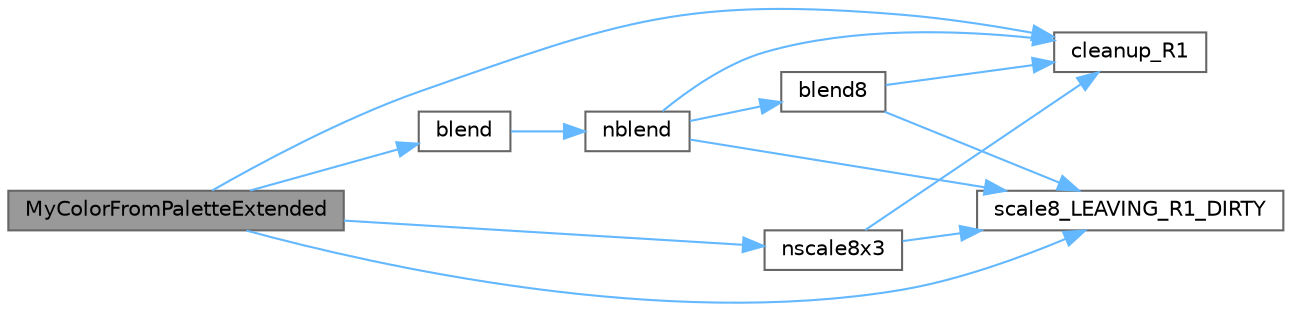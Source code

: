 digraph "MyColorFromPaletteExtended"
{
 // LATEX_PDF_SIZE
  bgcolor="transparent";
  edge [fontname=Helvetica,fontsize=10,labelfontname=Helvetica,labelfontsize=10];
  node [fontname=Helvetica,fontsize=10,shape=box,height=0.2,width=0.4];
  rankdir="LR";
  Node1 [id="Node000001",label="MyColorFromPaletteExtended",height=0.2,width=0.4,color="gray40", fillcolor="grey60", style="filled", fontcolor="black",tooltip=" "];
  Node1 -> Node2 [id="edge1_Node000001_Node000002",color="steelblue1",style="solid",tooltip=" "];
  Node2 [id="Node000002",label="blend",height=0.2,width=0.4,color="grey40", fillcolor="white", style="filled",URL="$dc/db8/group___color_blends.html#ga4f06b4423f71f77346aaf5dabe7dd05c",tooltip="Computes a new color blended some fraction of the way between two other colors."];
  Node2 -> Node3 [id="edge2_Node000002_Node000003",color="steelblue1",style="solid",tooltip=" "];
  Node3 [id="Node000003",label="nblend",height=0.2,width=0.4,color="grey40", fillcolor="white", style="filled",URL="$dc/db8/group___color_blends.html#ga325120664a9c9b41abceee65303b0c4e",tooltip="Destructively modifies one color, blending in a given fraction of an overlay color."];
  Node3 -> Node4 [id="edge3_Node000003_Node000004",color="steelblue1",style="solid",tooltip=" "];
  Node4 [id="Node000004",label="blend8",height=0.2,width=0.4,color="grey40", fillcolor="white", style="filled",URL="$d5/d98/group___math.html#ga9a604de042246d6c87fdbfdd5578f377",tooltip="Blend a variable proportion (0-255) of one byte to another."];
  Node4 -> Node5 [id="edge4_Node000004_Node000005",color="steelblue1",style="solid",tooltip=" "];
  Node5 [id="Node000005",label="cleanup_R1",height=0.2,width=0.4,color="grey40", fillcolor="white", style="filled",URL="$d0/da5/group___scaling_dirty.html#ga3fade00fb4cf5b937b973128198a7a79",tooltip="Clean up the r1 register after a series of *LEAVING_R1_DIRTY calls."];
  Node4 -> Node6 [id="edge5_Node000004_Node000006",color="steelblue1",style="solid",tooltip=" "];
  Node6 [id="Node000006",label="scale8_LEAVING_R1_DIRTY",height=0.2,width=0.4,color="grey40", fillcolor="white", style="filled",URL="$d0/da5/group___scaling_dirty.html#ga7386235cada3aca429b189681d2ec56d",tooltip="This version of scale8() does not clean up the R1 register on AVR."];
  Node3 -> Node5 [id="edge6_Node000003_Node000005",color="steelblue1",style="solid",tooltip=" "];
  Node3 -> Node6 [id="edge7_Node000003_Node000006",color="steelblue1",style="solid",tooltip=" "];
  Node1 -> Node5 [id="edge8_Node000001_Node000005",color="steelblue1",style="solid",tooltip=" "];
  Node1 -> Node7 [id="edge9_Node000001_Node000007",color="steelblue1",style="solid",tooltip=" "];
  Node7 [id="Node000007",label="nscale8x3",height=0.2,width=0.4,color="grey40", fillcolor="white", style="filled",URL="$d0/da8/group___scaling.html#ga39bf87e5526120889086cab19ac749b1",tooltip="Scale three one-byte values by a fourth one, which is treated as the numerator of a fraction whose de..."];
  Node7 -> Node5 [id="edge10_Node000007_Node000005",color="steelblue1",style="solid",tooltip=" "];
  Node7 -> Node6 [id="edge11_Node000007_Node000006",color="steelblue1",style="solid",tooltip=" "];
  Node1 -> Node6 [id="edge12_Node000001_Node000006",color="steelblue1",style="solid",tooltip=" "];
}
